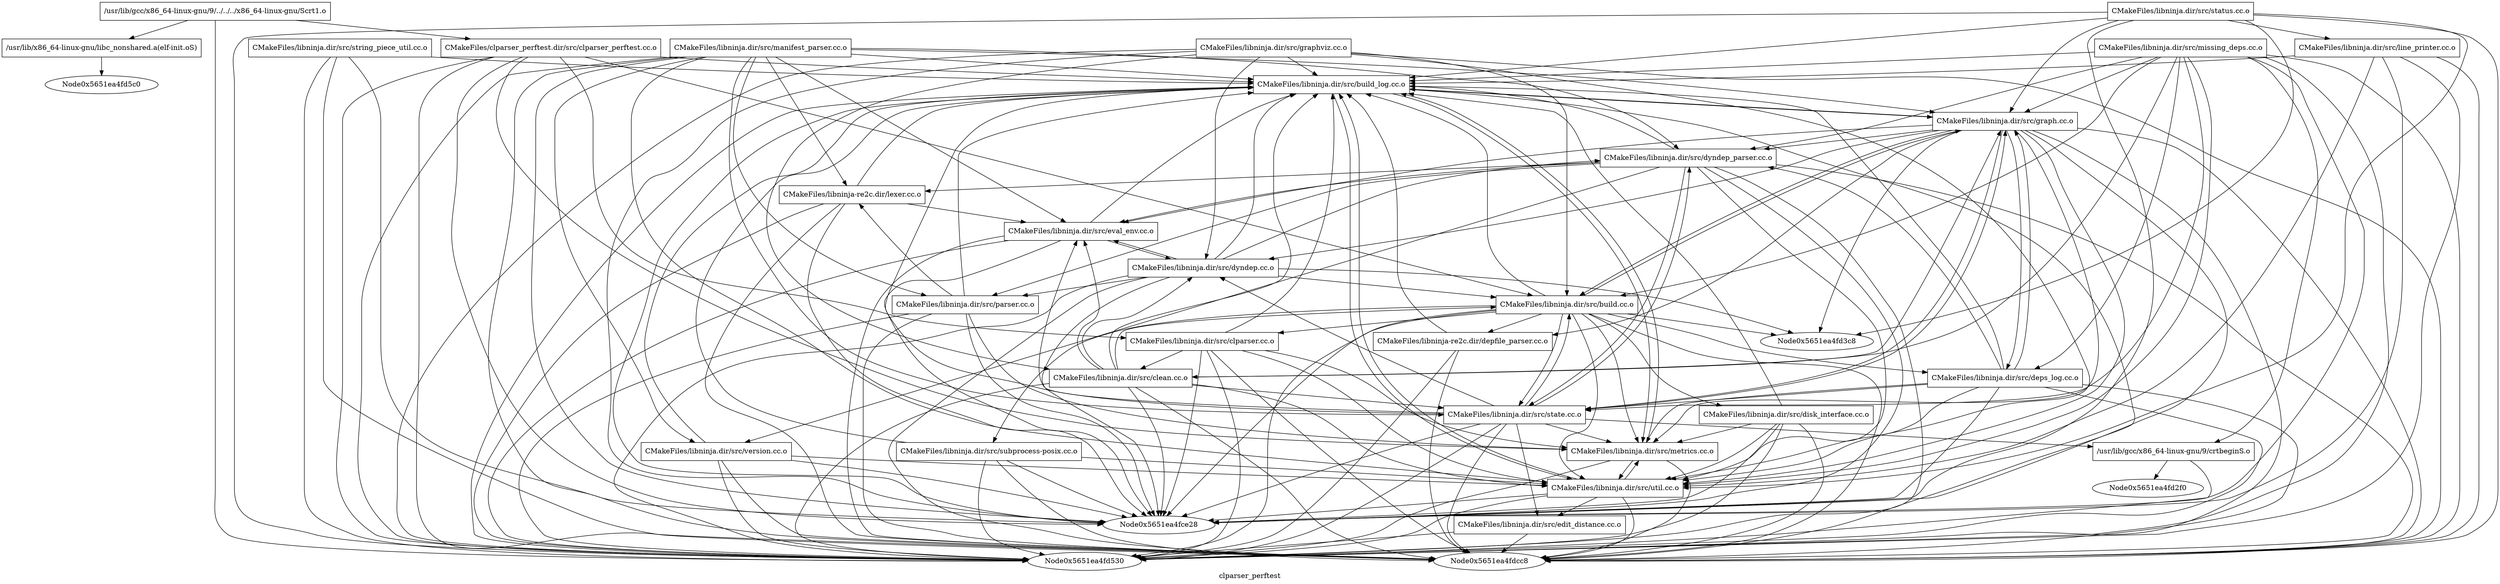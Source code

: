 digraph "clparser_perftest" {
	label="clparser_perftest";

	Node0x5651ea4fcf00 [shape=record,label="{/usr/lib/gcc/x86_64-linux-gnu/9/../../../x86_64-linux-gnu/Scrt1.o}"];
	Node0x5651ea4fcf00 -> Node0x5651ea4fcfd8;
	Node0x5651ea4fcf00 -> Node0x5651ea4fd1d0;
	Node0x5651ea4fcf00 -> Node0x5651ea4fd530;
	Node0x5651ea4fdba8 [shape=record,label="{/usr/lib/gcc/x86_64-linux-gnu/9/crtbeginS.o}"];
	Node0x5651ea4fdba8 -> Node0x5651ea4fd2f0;
	Node0x5651ea4fdba8 -> Node0x5651ea4fd530;
	Node0x5651ea4fd0f8 [shape=record,label="{CMakeFiles/libninja.dir/src/build_log.cc.o}"];
	Node0x5651ea4fd0f8 -> Node0x5651ea4fcd08;
	Node0x5651ea4fd0f8 -> Node0x5651ea4fdad0;
	Node0x5651ea4fd0f8 -> Node0x5651ea4fcde0;
	Node0x5651ea4fd0f8 -> Node0x5651ea4fdcc8;
	Node0x5651ea4fd0f8 -> Node0x5651ea4fce28;
	Node0x5651ea4fd0f8 -> Node0x5651ea4fd530;
	Node0x5651ea4fd608 [shape=record,label="{CMakeFiles/libninja.dir/src/build.cc.o}"];
	Node0x5651ea4fd608 -> Node0x5651ea4fd0f8;
	Node0x5651ea4fd608 -> Node0x5651ea4fd0b0;
	Node0x5651ea4fd608 -> Node0x5651ea4fd3c8;
	Node0x5651ea4fd608 -> Node0x5651ea4fdb18;
	Node0x5651ea4fd608 -> Node0x5651ea4fd4a0;
	Node0x5651ea4fd608 -> Node0x5651ea4fcd08;
	Node0x5651ea4fd608 -> Node0x5651ea4fdad0;
	Node0x5651ea4fd608 -> Node0x5651ea4fd728;
	Node0x5651ea4fd608 -> Node0x5651ea4fcde0;
	Node0x5651ea4fd608 -> Node0x5651ea4fd968;
	Node0x5651ea4fd608 -> Node0x5651ea4fd458;
	Node0x5651ea4fd608 -> Node0x5651ea4fdcc8;
	Node0x5651ea4fd608 -> Node0x5651ea4fce28;
	Node0x5651ea4fd608 -> Node0x5651ea4fd530;
	Node0x5651ea4fdd10 [shape=record,label="{CMakeFiles/libninja.dir/src/clean.cc.o}"];
	Node0x5651ea4fdd10 -> Node0x5651ea4fd0f8;
	Node0x5651ea4fdd10 -> Node0x5651ea4fd608;
	Node0x5651ea4fdd10 -> Node0x5651ea4fd770;
	Node0x5651ea4fdd10 -> Node0x5651ea4fd8d8;
	Node0x5651ea4fdd10 -> Node0x5651ea4fcd08;
	Node0x5651ea4fdd10 -> Node0x5651ea4fd728;
	Node0x5651ea4fdd10 -> Node0x5651ea4fcde0;
	Node0x5651ea4fdd10 -> Node0x5651ea4fdcc8;
	Node0x5651ea4fdd10 -> Node0x5651ea4fce28;
	Node0x5651ea4fdd10 -> Node0x5651ea4fd530;
	Node0x5651ea4fd0b0 [shape=record,label="{CMakeFiles/libninja.dir/src/clparser.cc.o}"];
	Node0x5651ea4fd0b0 -> Node0x5651ea4fd0f8;
	Node0x5651ea4fd0b0 -> Node0x5651ea4fdd10;
	Node0x5651ea4fd0b0 -> Node0x5651ea4fdad0;
	Node0x5651ea4fd0b0 -> Node0x5651ea4fcde0;
	Node0x5651ea4fd0b0 -> Node0x5651ea4fdcc8;
	Node0x5651ea4fd0b0 -> Node0x5651ea4fce28;
	Node0x5651ea4fd0b0 -> Node0x5651ea4fd530;
	Node0x5651ea4fd770 [shape=record,label="{CMakeFiles/libninja.dir/src/dyndep.cc.o}"];
	Node0x5651ea4fd770 -> Node0x5651ea4fd0f8;
	Node0x5651ea4fd770 -> Node0x5651ea4fd608;
	Node0x5651ea4fd770 -> Node0x5651ea4fcd50;
	Node0x5651ea4fd770 -> Node0x5651ea4fd3c8;
	Node0x5651ea4fd770 -> Node0x5651ea4fd8d8;
	Node0x5651ea4fd770 -> Node0x5651ea4fcc78;
	Node0x5651ea4fd770 -> Node0x5651ea4fdcc8;
	Node0x5651ea4fd770 -> Node0x5651ea4fce28;
	Node0x5651ea4fd770 -> Node0x5651ea4fd530;
	Node0x5651ea4fcd50 [shape=record,label="{CMakeFiles/libninja.dir/src/dyndep_parser.cc.o}"];
	Node0x5651ea4fcd50 -> Node0x5651ea4fd0f8;
	Node0x5651ea4fcd50 -> Node0x5651ea4fd8d8;
	Node0x5651ea4fcd50 -> Node0x5651ea4fcc78;
	Node0x5651ea4fcd50 -> Node0x5651ea4fd728;
	Node0x5651ea4fcd50 -> Node0x5651ea4fcde0;
	Node0x5651ea4fcd50 -> Node0x5651ea4fd920;
	Node0x5651ea4fcd50 -> Node0x5651ea4fd650;
	Node0x5651ea4fcd50 -> Node0x5651ea4fdcc8;
	Node0x5651ea4fcd50 -> Node0x5651ea4fce28;
	Node0x5651ea4fcd50 -> Node0x5651ea4fd530;
	Node0x5651ea4fdb18 [shape=record,label="{CMakeFiles/libninja.dir/src/deps_log.cc.o}"];
	Node0x5651ea4fdb18 -> Node0x5651ea4fd0f8;
	Node0x5651ea4fdb18 -> Node0x5651ea4fcd50;
	Node0x5651ea4fdb18 -> Node0x5651ea4fcd08;
	Node0x5651ea4fdb18 -> Node0x5651ea4fdad0;
	Node0x5651ea4fdb18 -> Node0x5651ea4fd728;
	Node0x5651ea4fdb18 -> Node0x5651ea4fcde0;
	Node0x5651ea4fdb18 -> Node0x5651ea4fdcc8;
	Node0x5651ea4fdb18 -> Node0x5651ea4fce28;
	Node0x5651ea4fdb18 -> Node0x5651ea4fd530;
	Node0x5651ea4fd4a0 [shape=record,label="{CMakeFiles/libninja.dir/src/disk_interface.cc.o}"];
	Node0x5651ea4fd4a0 -> Node0x5651ea4fd0f8;
	Node0x5651ea4fd4a0 -> Node0x5651ea4fdad0;
	Node0x5651ea4fd4a0 -> Node0x5651ea4fcde0;
	Node0x5651ea4fd4a0 -> Node0x5651ea4fdcc8;
	Node0x5651ea4fd4a0 -> Node0x5651ea4fce28;
	Node0x5651ea4fd4a0 -> Node0x5651ea4fd530;
	Node0x5651ea4fdb60 [shape=record,label="{CMakeFiles/libninja.dir/src/edit_distance.cc.o}"];
	Node0x5651ea4fdb60 -> Node0x5651ea4fdcc8;
	Node0x5651ea4fdb60 -> Node0x5651ea4fd530;
	Node0x5651ea4fd8d8 [shape=record,label="{CMakeFiles/libninja.dir/src/eval_env.cc.o}"];
	Node0x5651ea4fd8d8 -> Node0x5651ea4fd0f8;
	Node0x5651ea4fd8d8 -> Node0x5651ea4fd770;
	Node0x5651ea4fd8d8 -> Node0x5651ea4fdcc8;
	Node0x5651ea4fd8d8 -> Node0x5651ea4fce28;
	Node0x5651ea4fd8d8 -> Node0x5651ea4fd530;
	Node0x5651ea4fcd08 [shape=record,label="{CMakeFiles/libninja.dir/src/graph.cc.o}"];
	Node0x5651ea4fcd08 -> Node0x5651ea4fd0f8;
	Node0x5651ea4fcd08 -> Node0x5651ea4fd608;
	Node0x5651ea4fcd08 -> Node0x5651ea4fd770;
	Node0x5651ea4fcd08 -> Node0x5651ea4fcd50;
	Node0x5651ea4fcd08 -> Node0x5651ea4fd3c8;
	Node0x5651ea4fcd08 -> Node0x5651ea4fdb18;
	Node0x5651ea4fcd08 -> Node0x5651ea4fd8d8;
	Node0x5651ea4fcd08 -> Node0x5651ea4fdad0;
	Node0x5651ea4fcd08 -> Node0x5651ea4fd728;
	Node0x5651ea4fcd08 -> Node0x5651ea4fcde0;
	Node0x5651ea4fcd08 -> Node0x5651ea4fd458;
	Node0x5651ea4fcd08 -> Node0x5651ea4fdcc8;
	Node0x5651ea4fcd08 -> Node0x5651ea4fce28;
	Node0x5651ea4fcd08 -> Node0x5651ea4fd530;
	Node0x5651ea4fdd58 [shape=record,label="{CMakeFiles/libninja.dir/src/graphviz.cc.o}"];
	Node0x5651ea4fdd58 -> Node0x5651ea4fd0f8;
	Node0x5651ea4fdd58 -> Node0x5651ea4fd608;
	Node0x5651ea4fdd58 -> Node0x5651ea4fdd10;
	Node0x5651ea4fdd58 -> Node0x5651ea4fd770;
	Node0x5651ea4fdd58 -> Node0x5651ea4fcde0;
	Node0x5651ea4fdd58 -> Node0x5651ea4fdcc8;
	Node0x5651ea4fdd58 -> Node0x5651ea4fce28;
	Node0x5651ea4fdd58 -> Node0x5651ea4fd530;
	Node0x5651ea4fd7b8 [shape=record,label="{CMakeFiles/libninja.dir/src/line_printer.cc.o}"];
	Node0x5651ea4fd7b8 -> Node0x5651ea4fd0f8;
	Node0x5651ea4fd7b8 -> Node0x5651ea4fcde0;
	Node0x5651ea4fd7b8 -> Node0x5651ea4fdcc8;
	Node0x5651ea4fd7b8 -> Node0x5651ea4fce28;
	Node0x5651ea4fd7b8 -> Node0x5651ea4fd530;
	Node0x5651ea4fcc30 [shape=record,label="{CMakeFiles/libninja.dir/src/manifest_parser.cc.o}"];
	Node0x5651ea4fcc30 -> Node0x5651ea4fd0f8;
	Node0x5651ea4fcc30 -> Node0x5651ea4fcd50;
	Node0x5651ea4fcc30 -> Node0x5651ea4fd8d8;
	Node0x5651ea4fcc30 -> Node0x5651ea4fcd08;
	Node0x5651ea4fcc30 -> Node0x5651ea4fcc78;
	Node0x5651ea4fcc30 -> Node0x5651ea4fd728;
	Node0x5651ea4fcc30 -> Node0x5651ea4fcde0;
	Node0x5651ea4fcc30 -> Node0x5651ea4fd920;
	Node0x5651ea4fcc30 -> Node0x5651ea4fd650;
	Node0x5651ea4fcc30 -> Node0x5651ea4fdcc8;
	Node0x5651ea4fcc30 -> Node0x5651ea4fce28;
	Node0x5651ea4fcc30 -> Node0x5651ea4fd530;
	Node0x5651ea4fdad0 [shape=record,label="{CMakeFiles/libninja.dir/src/metrics.cc.o}"];
	Node0x5651ea4fdad0 -> Node0x5651ea4fd0f8;
	Node0x5651ea4fdad0 -> Node0x5651ea4fcde0;
	Node0x5651ea4fdad0 -> Node0x5651ea4fdcc8;
	Node0x5651ea4fdad0 -> Node0x5651ea4fd530;
	Node0x5651ea4fd410 [shape=record,label="{CMakeFiles/libninja.dir/src/missing_deps.cc.o}"];
	Node0x5651ea4fd410 -> Node0x5651ea4fdba8;
	Node0x5651ea4fd410 -> Node0x5651ea4fd0f8;
	Node0x5651ea4fd410 -> Node0x5651ea4fd608;
	Node0x5651ea4fd410 -> Node0x5651ea4fdd10;
	Node0x5651ea4fd410 -> Node0x5651ea4fcd50;
	Node0x5651ea4fd410 -> Node0x5651ea4fdb18;
	Node0x5651ea4fd410 -> Node0x5651ea4fcd08;
	Node0x5651ea4fd410 -> Node0x5651ea4fd728;
	Node0x5651ea4fd410 -> Node0x5651ea4fcde0;
	Node0x5651ea4fd410 -> Node0x5651ea4fdcc8;
	Node0x5651ea4fd410 -> Node0x5651ea4fce28;
	Node0x5651ea4fd410 -> Node0x5651ea4fd530;
	Node0x5651ea4fcc78 [shape=record,label="{CMakeFiles/libninja.dir/src/parser.cc.o}"];
	Node0x5651ea4fcc78 -> Node0x5651ea4fd0f8;
	Node0x5651ea4fcc78 -> Node0x5651ea4fdad0;
	Node0x5651ea4fcc78 -> Node0x5651ea4fd650;
	Node0x5651ea4fcc78 -> Node0x5651ea4fdcc8;
	Node0x5651ea4fcc78 -> Node0x5651ea4fce28;
	Node0x5651ea4fcc78 -> Node0x5651ea4fd530;
	Node0x5651ea4fd728 [shape=record,label="{CMakeFiles/libninja.dir/src/state.cc.o}"];
	Node0x5651ea4fd728 -> Node0x5651ea4fdba8;
	Node0x5651ea4fd728 -> Node0x5651ea4fd0f8;
	Node0x5651ea4fd728 -> Node0x5651ea4fd608;
	Node0x5651ea4fd728 -> Node0x5651ea4fd770;
	Node0x5651ea4fd728 -> Node0x5651ea4fcd50;
	Node0x5651ea4fd728 -> Node0x5651ea4fdb60;
	Node0x5651ea4fd728 -> Node0x5651ea4fd8d8;
	Node0x5651ea4fd728 -> Node0x5651ea4fcd08;
	Node0x5651ea4fd728 -> Node0x5651ea4fdad0;
	Node0x5651ea4fd728 -> Node0x5651ea4fdcc8;
	Node0x5651ea4fd728 -> Node0x5651ea4fce28;
	Node0x5651ea4fd728 -> Node0x5651ea4fd530;
	Node0x5651ea4fd260 [shape=record,label="{CMakeFiles/libninja.dir/src/status.cc.o}"];
	Node0x5651ea4fd260 -> Node0x5651ea4fd0f8;
	Node0x5651ea4fd260 -> Node0x5651ea4fd3c8;
	Node0x5651ea4fd260 -> Node0x5651ea4fcd08;
	Node0x5651ea4fd260 -> Node0x5651ea4fd7b8;
	Node0x5651ea4fd260 -> Node0x5651ea4fcde0;
	Node0x5651ea4fd260 -> Node0x5651ea4fdcc8;
	Node0x5651ea4fd260 -> Node0x5651ea4fce28;
	Node0x5651ea4fd260 -> Node0x5651ea4fd530;
	Node0x5651ea4fdda0 [shape=record,label="{CMakeFiles/libninja.dir/src/string_piece_util.cc.o}"];
	Node0x5651ea4fdda0 -> Node0x5651ea4fd0f8;
	Node0x5651ea4fdda0 -> Node0x5651ea4fdcc8;
	Node0x5651ea4fdda0 -> Node0x5651ea4fce28;
	Node0x5651ea4fdda0 -> Node0x5651ea4fd530;
	Node0x5651ea4fcde0 [shape=record,label="{CMakeFiles/libninja.dir/src/util.cc.o}"];
	Node0x5651ea4fcde0 -> Node0x5651ea4fd0f8;
	Node0x5651ea4fcde0 -> Node0x5651ea4fdb60;
	Node0x5651ea4fcde0 -> Node0x5651ea4fdad0;
	Node0x5651ea4fcde0 -> Node0x5651ea4fdcc8;
	Node0x5651ea4fcde0 -> Node0x5651ea4fce28;
	Node0x5651ea4fcde0 -> Node0x5651ea4fd530;
	Node0x5651ea4fd920 [shape=record,label="{CMakeFiles/libninja.dir/src/version.cc.o}"];
	Node0x5651ea4fd920 -> Node0x5651ea4fd0f8;
	Node0x5651ea4fd920 -> Node0x5651ea4fcde0;
	Node0x5651ea4fd920 -> Node0x5651ea4fdcc8;
	Node0x5651ea4fd920 -> Node0x5651ea4fce28;
	Node0x5651ea4fd920 -> Node0x5651ea4fd530;
	Node0x5651ea4fd968 [shape=record,label="{CMakeFiles/libninja.dir/src/subprocess-posix.cc.o}"];
	Node0x5651ea4fd968 -> Node0x5651ea4fd0f8;
	Node0x5651ea4fd968 -> Node0x5651ea4fcde0;
	Node0x5651ea4fd968 -> Node0x5651ea4fdcc8;
	Node0x5651ea4fd968 -> Node0x5651ea4fce28;
	Node0x5651ea4fd968 -> Node0x5651ea4fd530;
	Node0x5651ea4fd458 [shape=record,label="{CMakeFiles/libninja-re2c.dir/depfile_parser.cc.o}"];
	Node0x5651ea4fd458 -> Node0x5651ea4fd0f8;
	Node0x5651ea4fd458 -> Node0x5651ea4fdcc8;
	Node0x5651ea4fd458 -> Node0x5651ea4fd530;
	Node0x5651ea4fd650 [shape=record,label="{CMakeFiles/libninja-re2c.dir/lexer.cc.o}"];
	Node0x5651ea4fd650 -> Node0x5651ea4fd0f8;
	Node0x5651ea4fd650 -> Node0x5651ea4fd8d8;
	Node0x5651ea4fd650 -> Node0x5651ea4fdcc8;
	Node0x5651ea4fd650 -> Node0x5651ea4fce28;
	Node0x5651ea4fd650 -> Node0x5651ea4fd530;
	Node0x5651ea4fcfd8 [shape=record,label="{CMakeFiles/clparser_perftest.dir/src/clparser_perftest.cc.o}"];
	Node0x5651ea4fcfd8 -> Node0x5651ea4fd0f8;
	Node0x5651ea4fcfd8 -> Node0x5651ea4fd608;
	Node0x5651ea4fcfd8 -> Node0x5651ea4fd0b0;
	Node0x5651ea4fcfd8 -> Node0x5651ea4fdad0;
	Node0x5651ea4fcfd8 -> Node0x5651ea4fdcc8;
	Node0x5651ea4fcfd8 -> Node0x5651ea4fce28;
	Node0x5651ea4fcfd8 -> Node0x5651ea4fd530;
	Node0x5651ea4fd1d0 [shape=record,label="{/usr/lib/x86_64-linux-gnu/libc_nonshared.a(elf-init.oS)}"];
	Node0x5651ea4fd1d0 -> Node0x5651ea4fd5c0;
}
